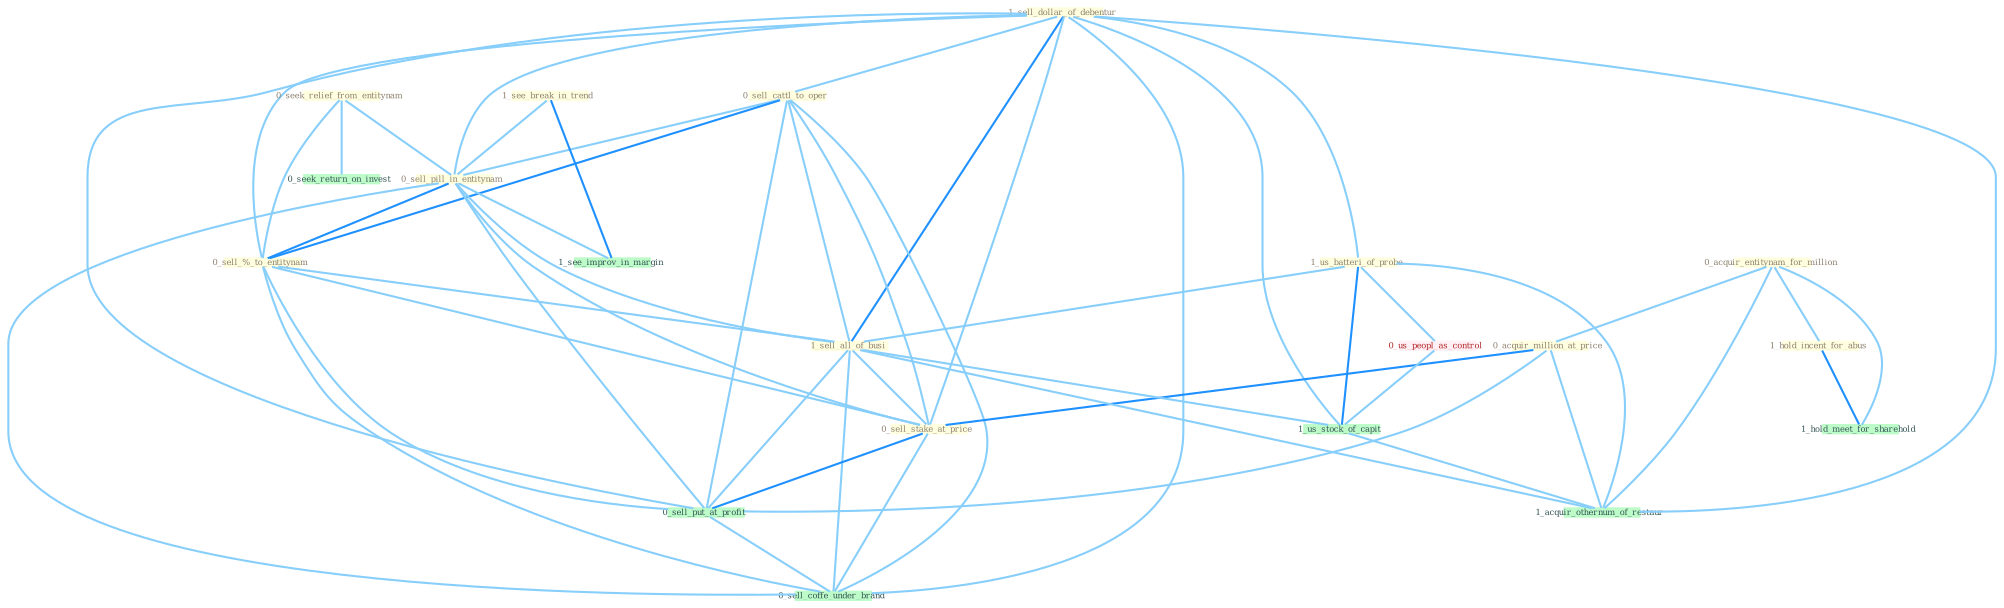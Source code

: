 Graph G{ 
    node
    [shape=polygon,style=filled,width=.5,height=.06,color="#BDFCC9",fixedsize=true,fontsize=4,
    fontcolor="#2f4f4f"];
    {node
    [color="#ffffe0", fontcolor="#8b7d6b"] "1_sell_dollar_of_debentur " "0_acquir_entitynam_for_million " "0_sell_cattl_to_oper " "0_seek_relief_from_entitynam " "1_us_batteri_of_probe " "1_hold_incent_for_abus " "1_see_break_in_trend " "0_acquir_million_at_price " "0_sell_pill_in_entitynam " "0_sell_%_to_entitynam " "1_sell_all_of_busi " "0_sell_stake_at_price "}
{node [color="#fff0f5", fontcolor="#b22222"] "0_us_peopl_as_control "}
edge [color="#B0E2FF"];

	"1_sell_dollar_of_debentur " -- "0_sell_cattl_to_oper " [w="1", color="#87cefa" ];
	"1_sell_dollar_of_debentur " -- "1_us_batteri_of_probe " [w="1", color="#87cefa" ];
	"1_sell_dollar_of_debentur " -- "0_sell_pill_in_entitynam " [w="1", color="#87cefa" ];
	"1_sell_dollar_of_debentur " -- "0_sell_%_to_entitynam " [w="1", color="#87cefa" ];
	"1_sell_dollar_of_debentur " -- "1_sell_all_of_busi " [w="2", color="#1e90ff" , len=0.8];
	"1_sell_dollar_of_debentur " -- "0_sell_stake_at_price " [w="1", color="#87cefa" ];
	"1_sell_dollar_of_debentur " -- "0_sell_put_at_profit " [w="1", color="#87cefa" ];
	"1_sell_dollar_of_debentur " -- "1_us_stock_of_capit " [w="1", color="#87cefa" ];
	"1_sell_dollar_of_debentur " -- "0_sell_coffe_under_brand " [w="1", color="#87cefa" ];
	"1_sell_dollar_of_debentur " -- "1_acquir_othernum_of_restaur " [w="1", color="#87cefa" ];
	"0_acquir_entitynam_for_million " -- "1_hold_incent_for_abus " [w="1", color="#87cefa" ];
	"0_acquir_entitynam_for_million " -- "0_acquir_million_at_price " [w="1", color="#87cefa" ];
	"0_acquir_entitynam_for_million " -- "1_hold_meet_for_sharehold " [w="1", color="#87cefa" ];
	"0_acquir_entitynam_for_million " -- "1_acquir_othernum_of_restaur " [w="1", color="#87cefa" ];
	"0_sell_cattl_to_oper " -- "0_sell_pill_in_entitynam " [w="1", color="#87cefa" ];
	"0_sell_cattl_to_oper " -- "0_sell_%_to_entitynam " [w="2", color="#1e90ff" , len=0.8];
	"0_sell_cattl_to_oper " -- "1_sell_all_of_busi " [w="1", color="#87cefa" ];
	"0_sell_cattl_to_oper " -- "0_sell_stake_at_price " [w="1", color="#87cefa" ];
	"0_sell_cattl_to_oper " -- "0_sell_put_at_profit " [w="1", color="#87cefa" ];
	"0_sell_cattl_to_oper " -- "0_sell_coffe_under_brand " [w="1", color="#87cefa" ];
	"0_seek_relief_from_entitynam " -- "0_sell_pill_in_entitynam " [w="1", color="#87cefa" ];
	"0_seek_relief_from_entitynam " -- "0_sell_%_to_entitynam " [w="1", color="#87cefa" ];
	"0_seek_relief_from_entitynam " -- "0_seek_return_on_invest " [w="1", color="#87cefa" ];
	"1_us_batteri_of_probe " -- "1_sell_all_of_busi " [w="1", color="#87cefa" ];
	"1_us_batteri_of_probe " -- "0_us_peopl_as_control " [w="1", color="#87cefa" ];
	"1_us_batteri_of_probe " -- "1_us_stock_of_capit " [w="2", color="#1e90ff" , len=0.8];
	"1_us_batteri_of_probe " -- "1_acquir_othernum_of_restaur " [w="1", color="#87cefa" ];
	"1_hold_incent_for_abus " -- "1_hold_meet_for_sharehold " [w="2", color="#1e90ff" , len=0.8];
	"1_see_break_in_trend " -- "0_sell_pill_in_entitynam " [w="1", color="#87cefa" ];
	"1_see_break_in_trend " -- "1_see_improv_in_margin " [w="2", color="#1e90ff" , len=0.8];
	"0_acquir_million_at_price " -- "0_sell_stake_at_price " [w="2", color="#1e90ff" , len=0.8];
	"0_acquir_million_at_price " -- "0_sell_put_at_profit " [w="1", color="#87cefa" ];
	"0_acquir_million_at_price " -- "1_acquir_othernum_of_restaur " [w="1", color="#87cefa" ];
	"0_sell_pill_in_entitynam " -- "0_sell_%_to_entitynam " [w="2", color="#1e90ff" , len=0.8];
	"0_sell_pill_in_entitynam " -- "1_sell_all_of_busi " [w="1", color="#87cefa" ];
	"0_sell_pill_in_entitynam " -- "0_sell_stake_at_price " [w="1", color="#87cefa" ];
	"0_sell_pill_in_entitynam " -- "0_sell_put_at_profit " [w="1", color="#87cefa" ];
	"0_sell_pill_in_entitynam " -- "1_see_improv_in_margin " [w="1", color="#87cefa" ];
	"0_sell_pill_in_entitynam " -- "0_sell_coffe_under_brand " [w="1", color="#87cefa" ];
	"0_sell_%_to_entitynam " -- "1_sell_all_of_busi " [w="1", color="#87cefa" ];
	"0_sell_%_to_entitynam " -- "0_sell_stake_at_price " [w="1", color="#87cefa" ];
	"0_sell_%_to_entitynam " -- "0_sell_put_at_profit " [w="1", color="#87cefa" ];
	"0_sell_%_to_entitynam " -- "0_sell_coffe_under_brand " [w="1", color="#87cefa" ];
	"1_sell_all_of_busi " -- "0_sell_stake_at_price " [w="1", color="#87cefa" ];
	"1_sell_all_of_busi " -- "0_sell_put_at_profit " [w="1", color="#87cefa" ];
	"1_sell_all_of_busi " -- "1_us_stock_of_capit " [w="1", color="#87cefa" ];
	"1_sell_all_of_busi " -- "0_sell_coffe_under_brand " [w="1", color="#87cefa" ];
	"1_sell_all_of_busi " -- "1_acquir_othernum_of_restaur " [w="1", color="#87cefa" ];
	"0_sell_stake_at_price " -- "0_sell_put_at_profit " [w="2", color="#1e90ff" , len=0.8];
	"0_sell_stake_at_price " -- "0_sell_coffe_under_brand " [w="1", color="#87cefa" ];
	"0_us_peopl_as_control " -- "1_us_stock_of_capit " [w="1", color="#87cefa" ];
	"0_sell_put_at_profit " -- "0_sell_coffe_under_brand " [w="1", color="#87cefa" ];
	"1_us_stock_of_capit " -- "1_acquir_othernum_of_restaur " [w="1", color="#87cefa" ];
}